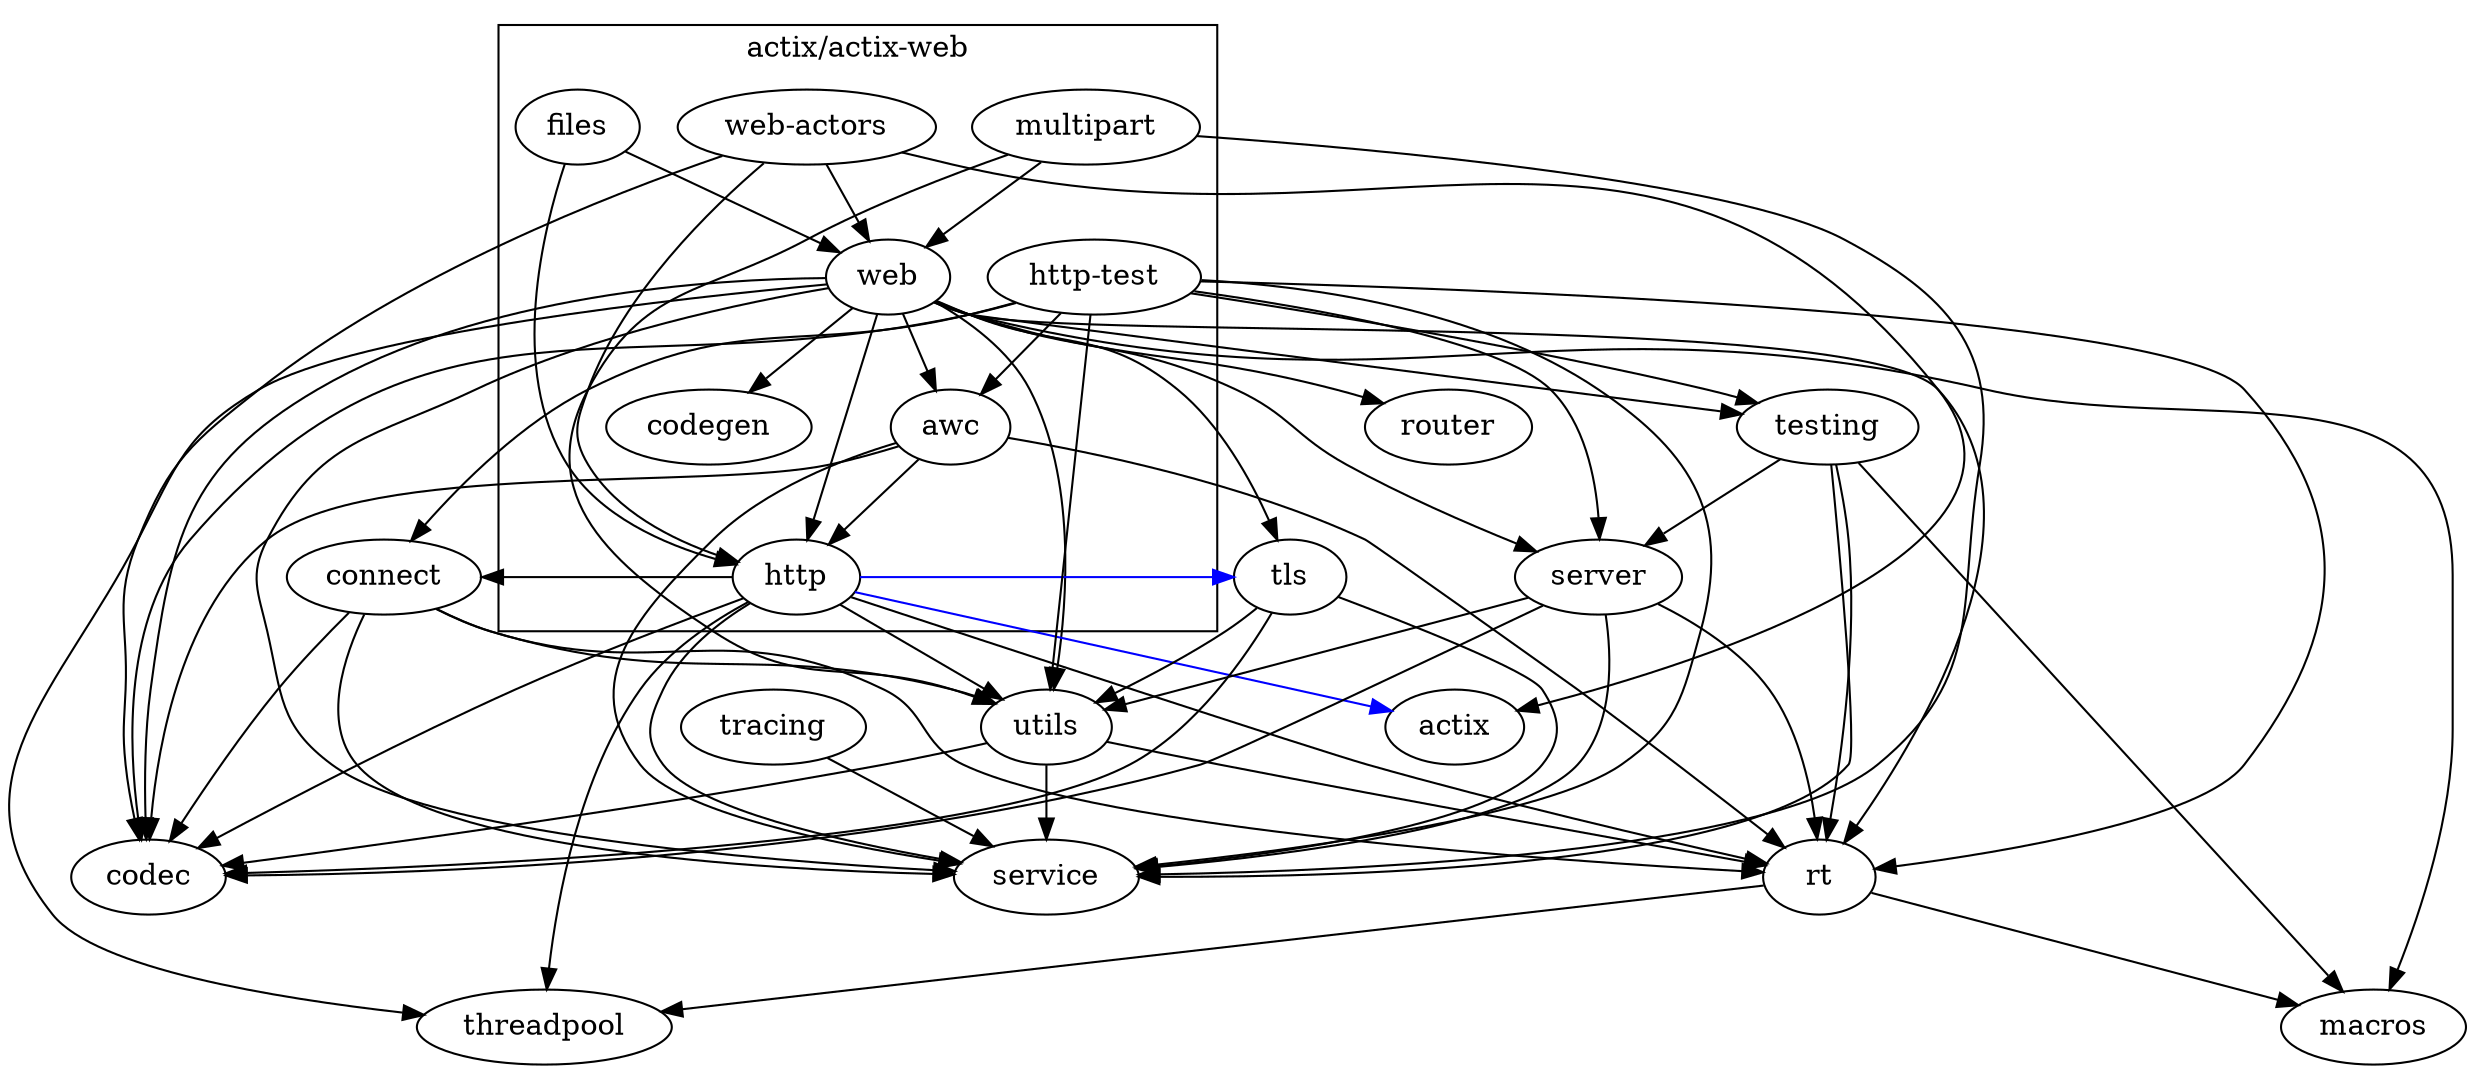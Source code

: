 digraph {
    subgraph cluster_web {
        label="actix/actix-web"
        "awc"
        "web"
        "files"
        "http"
        "multipart"
        "web-actors"
        "codegen"
        "http-test"
    }

    "web" -> { "codec" "service" "utils" "router" "rt" "server" "testing" "macros" "threadpool" "tls" "codegen" "http" "awc" }
    "awc" -> { "codec" "service" "http" "rt" }
    "web-actors" -> { "actix" "web" "http" "codec" }
    "multipart" -> { "web" "service" "utils" }
    "http" -> { "service" "codec" "connect" "utils" "rt" "threadpool" }
    "http" -> { "actix" "tls" }[color=blue] // optional
    "files" -> { "web" "http" }
    "http-test" -> { "service" "codec" "connect" "utils" "rt" "server" "testing" "awc" }

    // net

    "utils" -> { "service" "rt" "codec" }
    "tracing" -> { "service" }
    "tls" -> { "service" "codec" "utils" }
    "testing" -> { "rt" "macros" "server" "service" }
    "server" -> { "service" "rt" "codec" "utils" }
    "rt" -> { "macros" "threadpool" }
    "connect" -> { "service" "codec" "utils" "rt" }
}
